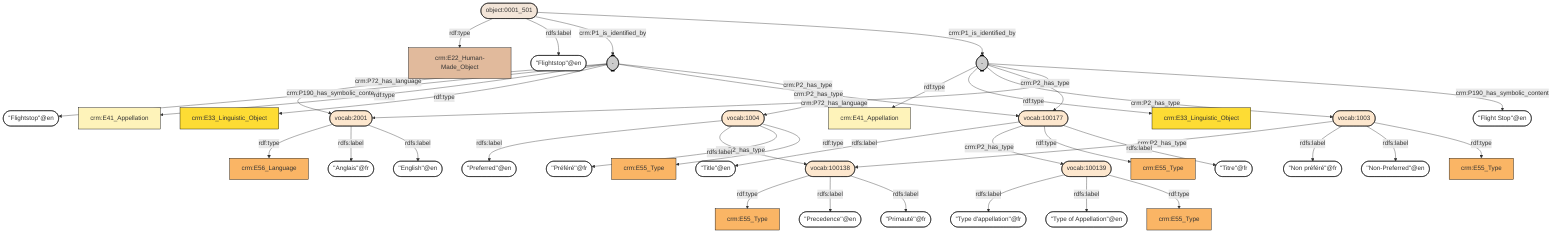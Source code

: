 flowchart TD
classDef Literal fill:#ffffff,stroke:#000000;
classDef Literal_URI fill:,stroke:;
classDef E1_CRM_Entity fill:#ffffff,stroke:#000000;
classDef E1_CRM_Entity_URI fill:#ffffff,stroke:#000000;
classDef E2_Temporal_Entity fill:#82c3ec,stroke:#000000;
classDef E2_Temporal_Entity_URI fill:#d2e9f9,stroke:#000000;
classDef E55_Type fill:#fab565,stroke:#000000;
classDef E55_Type_URI fill:#fde7ce,stroke:#000000;
classDef E52_Time-Span fill:#86bcc8,stroke:#000000;
classDef E52_Time-Span_URI fill:#dcebef,stroke:#000000;
classDef E41_Appellation fill:#fef3ba,stroke:#000000;
classDef E41_Appellation_URI fill:#fffae6,stroke:#000000;
classDef E53_Place fill:#94cc7d,stroke:#000000;
classDef E53_Place_URI fill:#e1f1da,stroke:#000000;
classDef E77_Persistent_Item fill:#ffffff,stroke:#000000;
classDef E77_Persistent_Item_URI fill:#ffffff,stroke:#000000;
classDef E28_Conceptual_Object fill:#fddc34,stroke:#000000;
classDef E28_Conceptual_Object_URI fill:#fef6cd,stroke:#000000;
classDef E18_Physical_Thing fill:#e1ba9c,stroke:#000000;
classDef E18_Physical_Thing_URI fill:#f3e5d8,stroke:#000000;
classDef E39_Actor fill:#ffbdca,stroke:#000000;
classDef E39_Actor_URI fill:#ffe6eb,stroke:#000000;
classDef PC0_Typed_CRM_Property fill:#cc80ff,stroke:#000000;
classDef PC0_Typed_CRM_Property_URI fill:#ebccff,stroke:#000000;
classDef Multi fill:#cccccc,stroke:#000000;
classDef Multi_URI fill:#cccccc,stroke:#000000;
0(["-"]) -->|crm:P72_has_language| 1(["vocab:2001"])
2(["vocab:1003"]) -->|crm:P2_has_type| 3(["vocab:100138"])
4(["-"]):::E41_Appellation_URI -->|rdf:type| 5["crm:E41_Appellation"]:::E41_Appellation
2(["vocab:1003"]) -->|rdfs:label| 6(["''Non préféré''@fr"]):::Literal
3(["vocab:100138"]):::E55_Type_URI -->|rdf:type| 7["crm:E55_Type"]:::E55_Type
8(["vocab:1004"]) -->|rdfs:label| 9(["''Preferred''@en"]):::Literal
3(["vocab:100138"]) -->|rdfs:label| 10(["''Precedence''@en"]):::Literal
4(["-"]):::Multi_URI -->|rdf:type| 11["crm:E33_Linguistic_Object"]:::E28_Conceptual_Object
12(["vocab:100177"]) -->|rdfs:label| 13(["''Title''@en"]):::Literal
4(["-"]) -->|crm:P2_has_type| 2(["vocab:1003"])
8(["vocab:1004"]) -->|crm:P2_has_type| 3(["vocab:100138"])
1(["vocab:2001"]):::E55_Type_URI -->|rdf:type| 14["crm:E56_Language"]:::E55_Type
0(["-"]) -->|crm:P190_has_symbolic_content| 15(["''Flightstop''@en"]):::Literal
12(["vocab:100177"]) -->|crm:P2_has_type| 16(["vocab:100139"])
4(["-"]) -->|crm:P2_has_type| 12(["vocab:100177"])
3(["vocab:100138"]) -->|rdfs:label| 17(["''Primauté''@fr"]):::Literal
0(["-"]):::E41_Appellation_URI -->|rdf:type| 18["crm:E41_Appellation"]:::E41_Appellation
0(["-"]):::Multi_URI -->|rdf:type| 19["crm:E33_Linguistic_Object"]:::E28_Conceptual_Object
2(["vocab:1003"]) -->|rdfs:label| 20(["''Non-Preferred''@en"]):::Literal
1(["vocab:2001"]) -->|rdfs:label| 21(["''Anglais''@fr"]):::Literal
8(["vocab:1004"]) -->|rdfs:label| 22(["''Préféré''@fr"]):::Literal
16(["vocab:100139"]) -->|rdfs:label| 23(["''Type d'appellation''@fr"]):::Literal
1(["vocab:2001"]) -->|rdfs:label| 24(["''English''@en"]):::Literal
4(["-"]) -->|crm:P72_has_language| 1(["vocab:2001"])
16(["vocab:100139"]) -->|rdfs:label| 25(["''Type of Appellation''@en"]):::Literal
26(["object:0001_501"]):::E18_Physical_Thing_URI -->|rdf:type| 27["crm:E22_Human-Made_Object"]:::E18_Physical_Thing
26(["object:0001_501"]) -->|rdfs:label| 28(["''Flightstop''@en"]):::Literal
12(["vocab:100177"]):::E55_Type_URI -->|rdf:type| 29["crm:E55_Type"]:::E55_Type
12(["vocab:100177"]) -->|rdfs:label| 30(["''Titre''@fr"]):::Literal
0(["-"]) -->|crm:P2_has_type| 12(["vocab:100177"])
16(["vocab:100139"]):::E55_Type_URI -->|rdf:type| 31["crm:E55_Type"]:::E55_Type
2(["vocab:1003"]):::E55_Type_URI -->|rdf:type| 32["crm:E55_Type"]:::E55_Type
0(["-"]) -->|crm:P2_has_type| 8(["vocab:1004"])
8(["vocab:1004"]):::E55_Type_URI -->|rdf:type| 33["crm:E55_Type"]:::E55_Type
26(["object:0001_501"]) -->|crm:P1_is_identified_by| 0(["-"])
4(["-"]) -->|crm:P190_has_symbolic_content| 34(["''Flight Stop''@en"]):::Literal
26(["object:0001_501"]) -->|crm:P1_is_identified_by| 4(["-"])